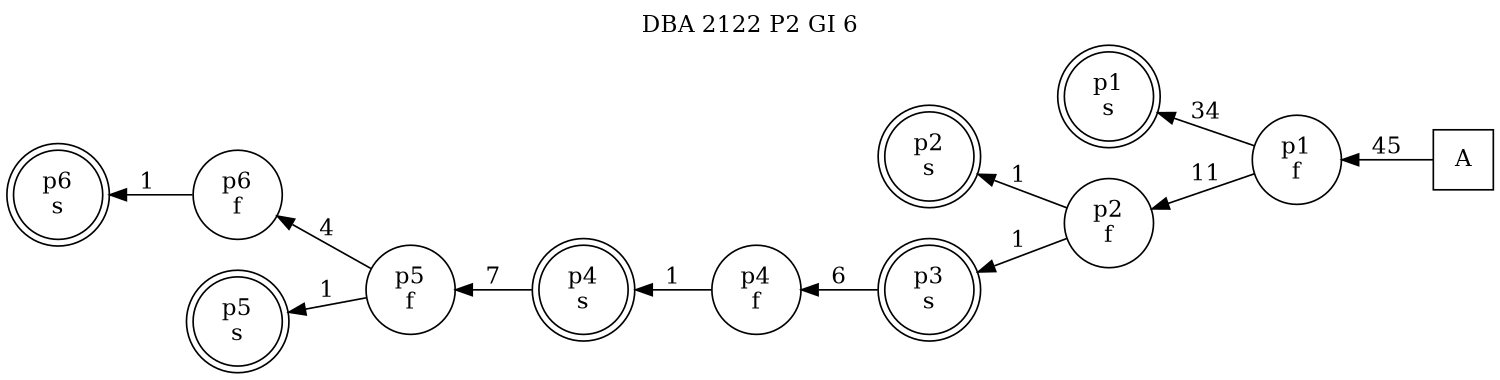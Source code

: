digraph DBA_2122_P2_GI_6_GOOD {
labelloc="tl"
label= " DBA 2122 P2 GI 6 "
rankdir="RL";
graph [ size=" 10 , 10 !"]

"A" [shape="square" label="A"]
"p1_f" [shape="circle" label="p1
f"]
"p1_s" [shape="doublecircle" label="p1
s"]
"p2_f" [shape="circle" label="p2
f"]
"p2_s" [shape="doublecircle" label="p2
s"]
"p3_s" [shape="doublecircle" label="p3
s"]
"p4_f" [shape="circle" label="p4
f"]
"p4_s" [shape="doublecircle" label="p4
s"]
"p5_f" [shape="circle" label="p5
f"]
"p6_f" [shape="circle" label="p6
f"]
"p6_s" [shape="doublecircle" label="p6
s"]
"p5_s" [shape="doublecircle" label="p5
s"]
"A" -> "p1_f" [ label=45]
"p1_f" -> "p1_s" [ label=34]
"p1_f" -> "p2_f" [ label=11]
"p2_f" -> "p2_s" [ label=1]
"p2_f" -> "p3_s" [ label=1]
"p3_s" -> "p4_f" [ label=6]
"p4_f" -> "p4_s" [ label=1]
"p4_s" -> "p5_f" [ label=7]
"p5_f" -> "p6_f" [ label=4]
"p5_f" -> "p5_s" [ label=1]
"p6_f" -> "p6_s" [ label=1]
}
